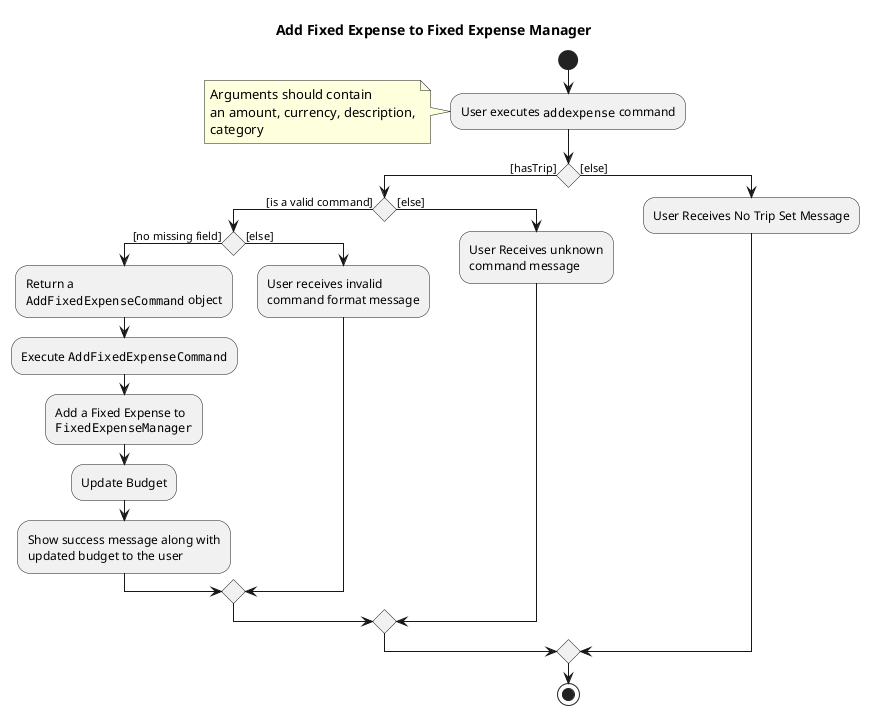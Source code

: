 @startuml
title Add Fixed Expense to Fixed Expense Manager

start

:User executes ""addexpense"" command;
note left
  Arguments should contain
  an amount, currency, description,
  category
end note

if () then ([hasTrip])

if () then ([is a valid command])

    if () then ([no missing field])

            :Return a
            ""AddFixedExpenseCommand"" object;

            :Execute ""AddFixedExpenseCommand"";

            :Add a Fixed Expense to
            ""FixedExpenseManager"";

            :Update Budget;

            :Show success message along with
            updated budget to the user;

    else ([else])

         :User receives invalid
         command format message;
    endif

else ([else])
    :User Receives unknown
    command message;

endif

else ([else])
    :User Receives No Trip Set Message;

endif


stop

@enduml
